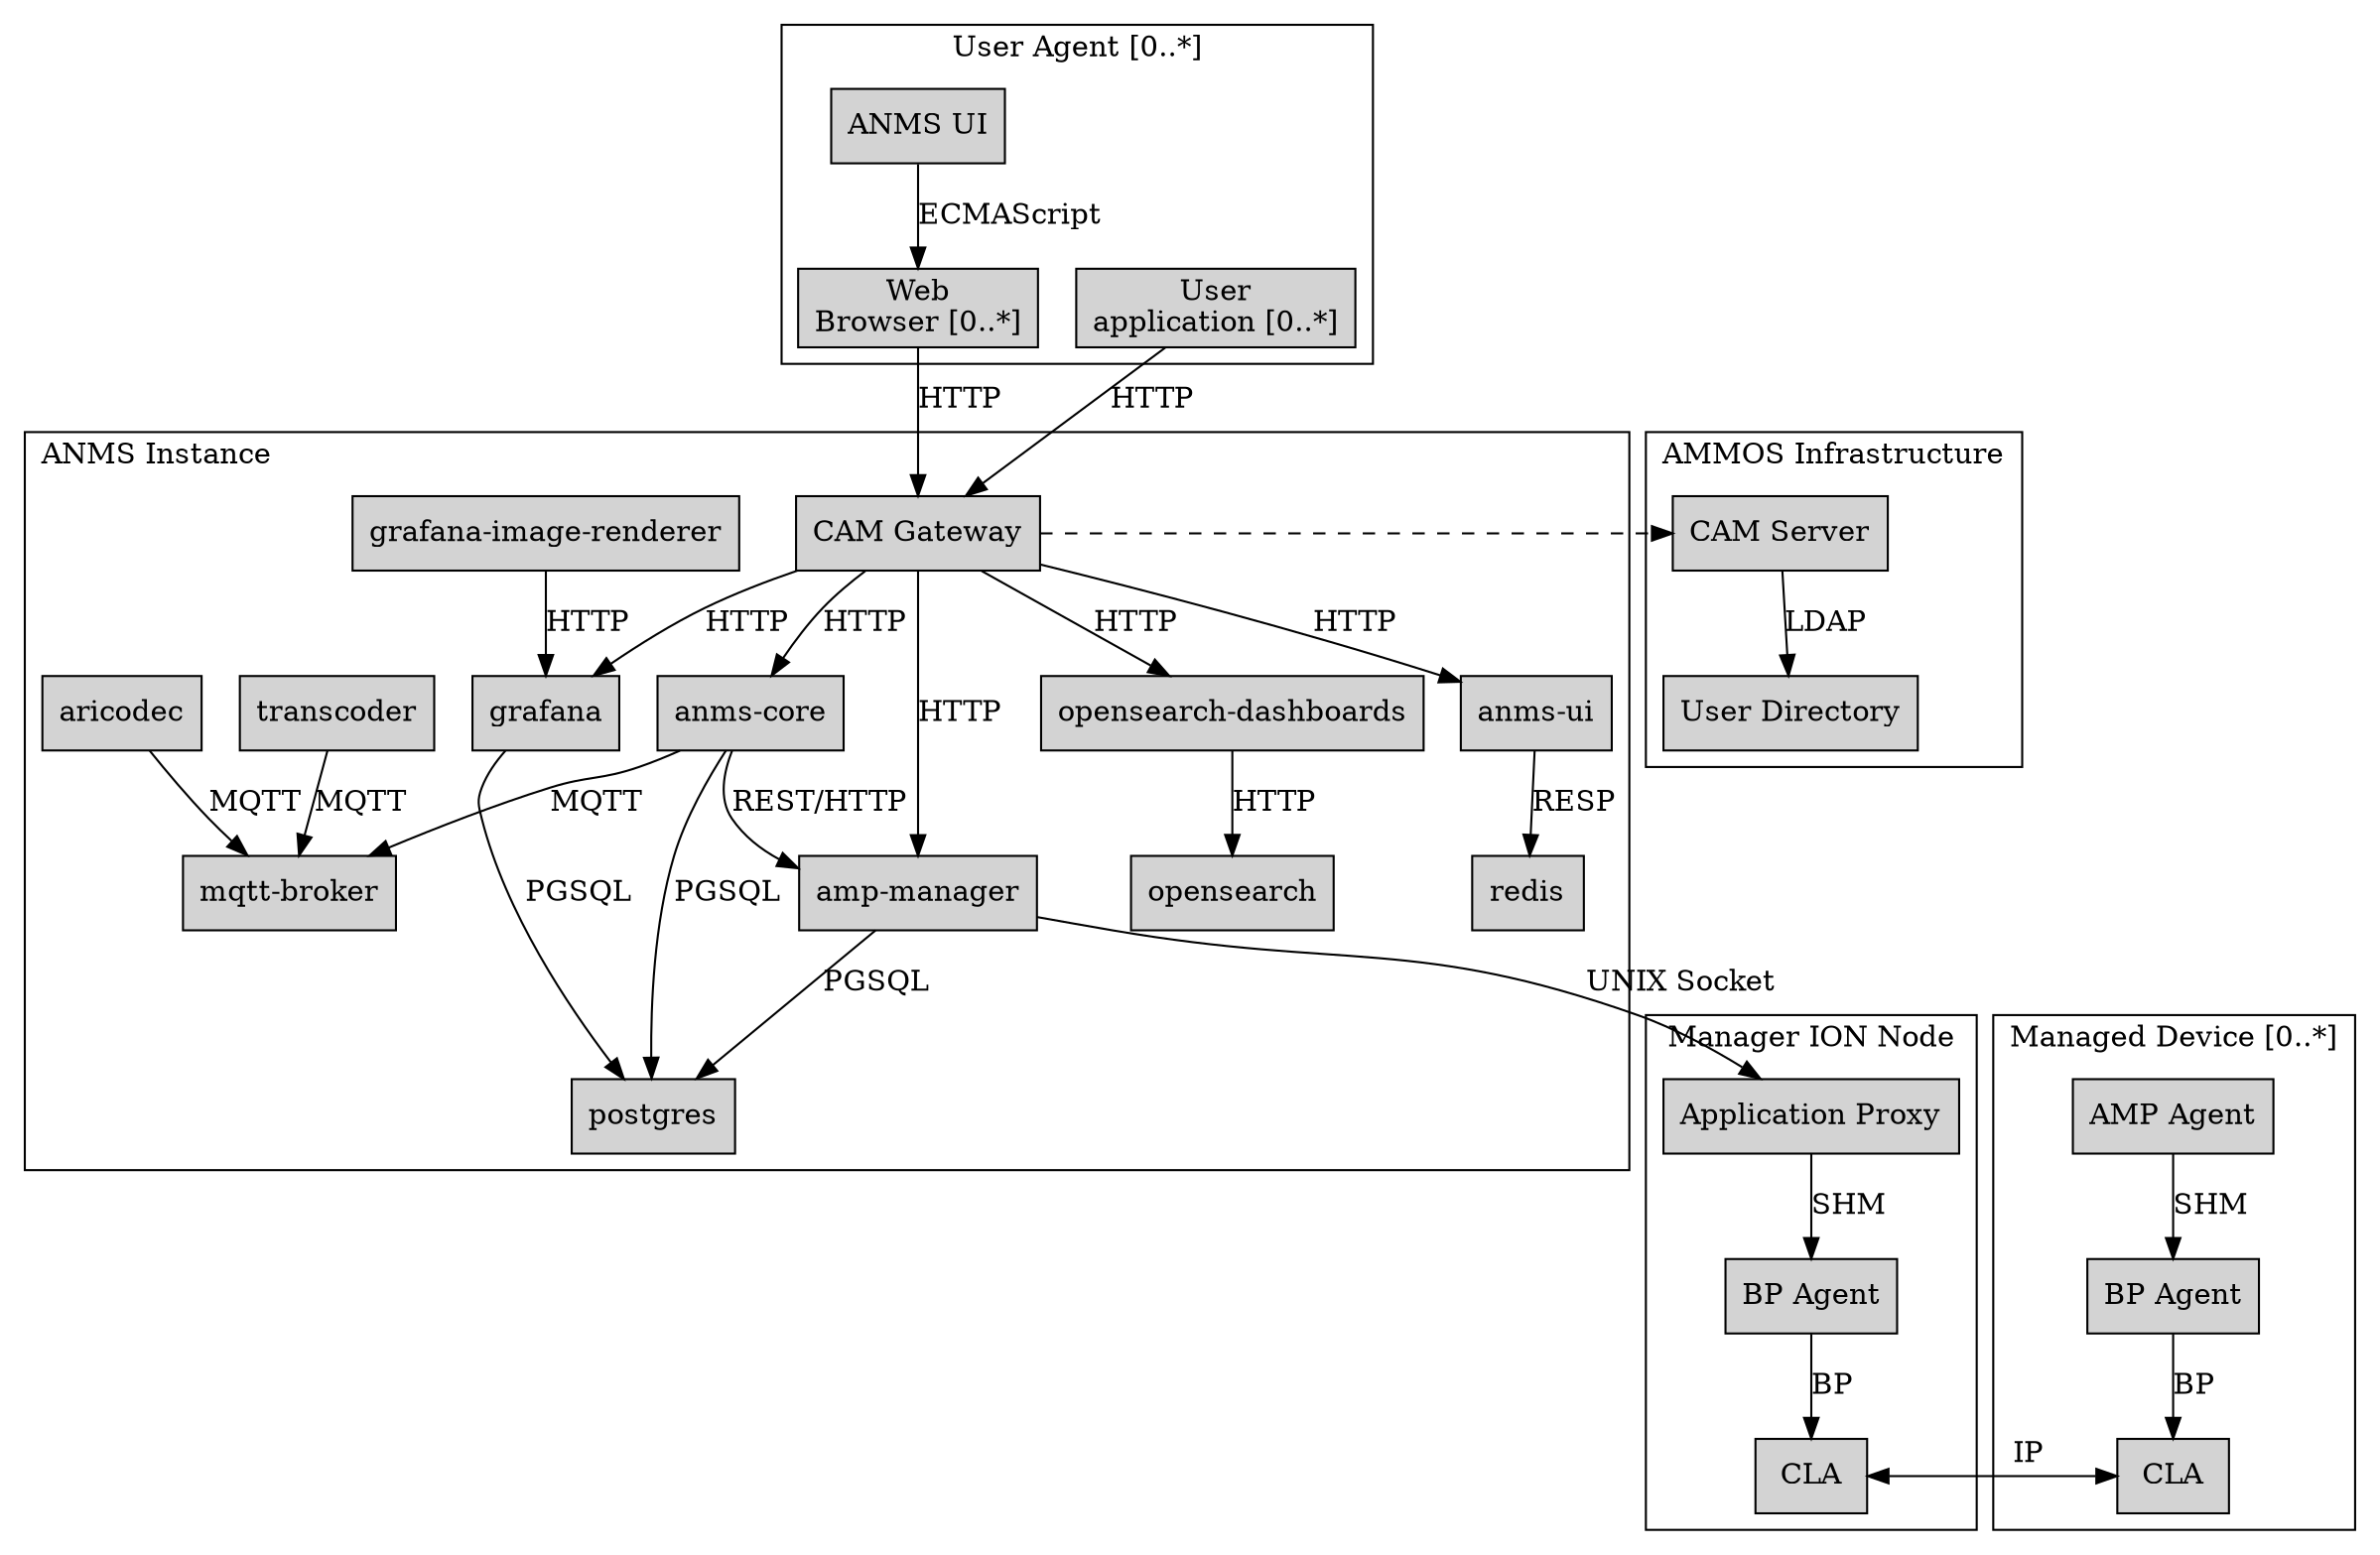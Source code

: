 digraph AMMOS {
  node [shape=box,style=filled];
  newrank=true;

  subgraph cluster_ANMS {
    label="ANMS Instance";
    labeljust=l;

    authnz [label="CAM Gateway" group=main];

    anms_ui [label="anms-ui" group=main];
    anms_core [label="anms-core" group=main];
    transcoder [label="transcoder"];
    aricodec [label="aricodec"];
    mqtt_broker [label="mqtt-broker"];
    amp_manager [label="amp-manager", group=main];
    opensearch [label="opensearch"]
    opensearch_dash [label="opensearch-dashboards"];

    postgres;
    redis;

    authnz -> opensearch_dash -> opensearch [label="HTTP"];

    authnz -> anms_ui [label="HTTP"];
    anms_ui -> redis [label="RESP"];
    authnz -> anms_core [label="HTTP"];
    anms_core -> postgres [label="PGSQL"];
    anms_core -> amp_manager [label="REST/HTTP"];
    anms_core -> mqtt_broker [label="MQTT"];
    transcoder -> mqtt_broker [label="MQTT"];
    aricodec -> mqtt_broker [label="MQTT"];

    authnz -> amp_manager [label="HTTP"];
    amp_manager -> postgres [label="PGSQL"];

    grafana;
    grafana_image_renderer [label="grafana-image-renderer"];
    authnz -> grafana [label="HTTP"];
    grafana_image_renderer -> grafana [label="HTTP"];
    
    grafana -> postgres [label="PGSQL"];
  }

  subgraph cluster_infra {
    label="AMMOS Infrastructure";

    cam_server [label="CAM Server"];
    ldap_server [label="User Directory"];
    
    cam_server -> ldap_server [label="LDAP"];
  }
  authnz -> cam_server [style=dashed];

  subgraph cluster_user_agent {
    label="User Agent [0..*]";

    ui_runtime [label="ANMS UI" group=main];
    browser [label="Web\nBrowser [0..*]" group=main];
    ui_runtime -> browser [label="ECMAScript"];
    browser -> authnz [label="HTTP"];

    proxy [label="User\napplication [0..*]"];
    proxy -> authnz [label="HTTP"];
  }
  
  subgraph cluster_ion {
    label="Manager ION Node";

    app_proxy [label="Application Proxy"];
    bp_manager [label="BP Agent"];
    cla_manager [label="CLA"];
    
    app_proxy -> bp_manager [label="SHM"];
    bp_manager -> cla_manager [label="BP"];
  }
  amp_manager -> app_proxy [label="UNIX Socket"];

  subgraph cluster_agents {
    label="Managed Device [0..*]";

    amp_agent [label="AMP Agent"];
    bp_managed [label="BP Agent"];
    cla_managed [label="CLA"];

    amp_agent -> bp_managed [label="SHM"];
    bp_managed -> cla_managed [label="BP"];
  }
  cla_manager -> cla_managed [label="        IP",dir=both,constraint=false];
  
  { rank = same; authnz; cam_server; }
  { rank = same; app_proxy; amp_agent; }
}
